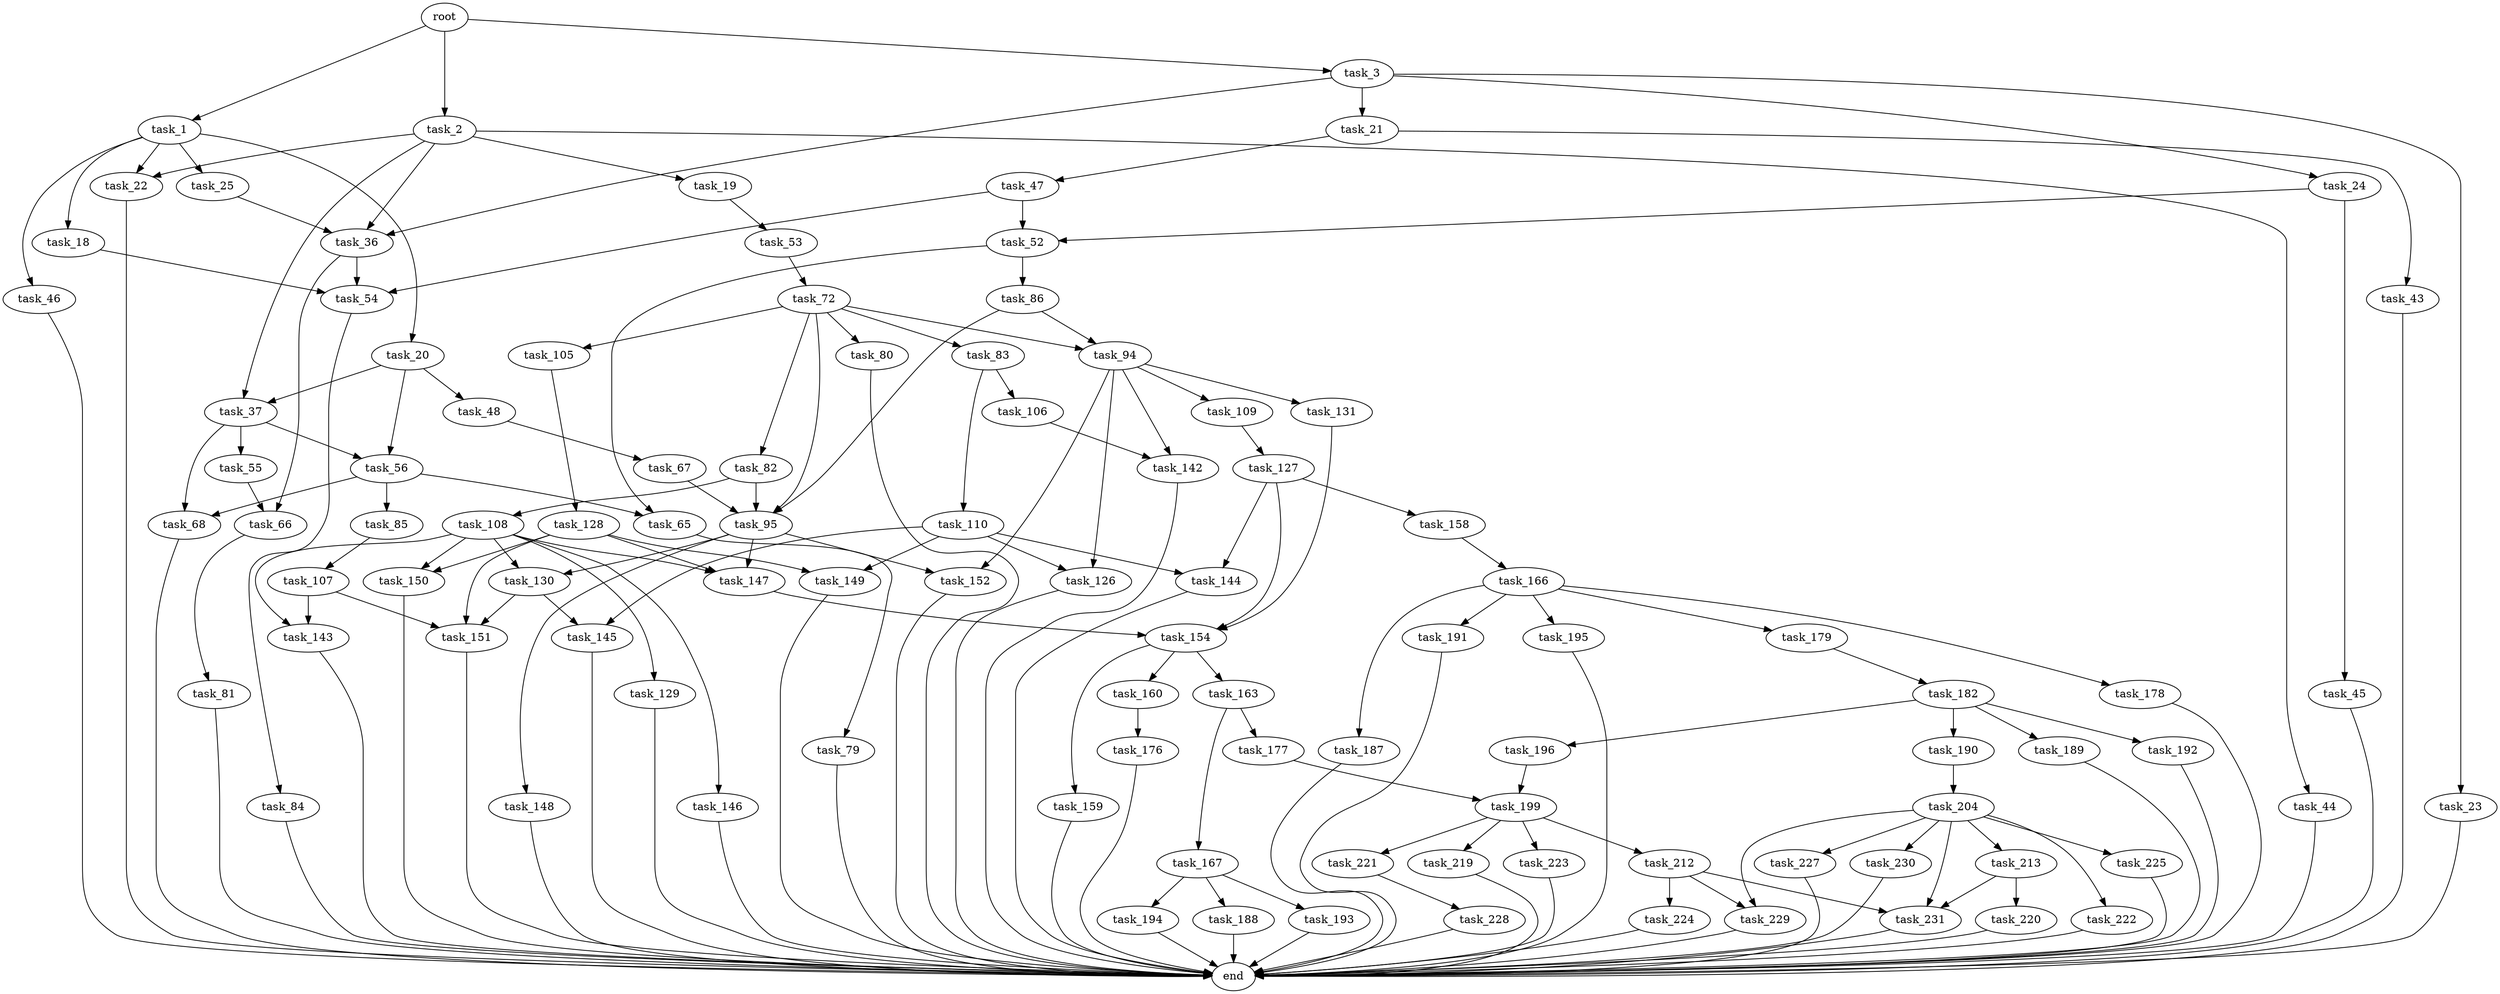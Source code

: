 digraph G {
  root [size="0.000000"];
  task_1 [size="8392661610.000000"];
  task_2 [size="110326920466.000000"];
  task_3 [size="257209274128.000000"];
  task_18 [size="3905705055.000000"];
  task_20 [size="25688217453.000000"];
  task_22 [size="10327813647.000000"];
  task_25 [size="29356141487.000000"];
  task_46 [size="487299550306.000000"];
  task_19 [size="8589934592.000000"];
  task_36 [size="28991029248.000000"];
  task_37 [size="920878117.000000"];
  task_44 [size="463605646085.000000"];
  task_21 [size="491713306755.000000"];
  task_23 [size="43757932500.000000"];
  task_24 [size="1951779102.000000"];
  task_54 [size="205585092498.000000"];
  task_53 [size="1073741824000.000000"];
  task_48 [size="444057318031.000000"];
  task_56 [size="28991029248.000000"];
  task_43 [size="775557879564.000000"];
  task_47 [size="7595743374.000000"];
  end [size="0.000000"];
  task_45 [size="6950255265.000000"];
  task_52 [size="1893254469.000000"];
  task_66 [size="782757789696.000000"];
  task_55 [size="33755982474.000000"];
  task_68 [size="23816649362.000000"];
  task_67 [size="14056733930.000000"];
  task_65 [size="4670641212.000000"];
  task_86 [size="7302516133.000000"];
  task_72 [size="1073741824000.000000"];
  task_84 [size="274996895228.000000"];
  task_85 [size="549755813888.000000"];
  task_79 [size="4189890035.000000"];
  task_81 [size="166637054325.000000"];
  task_95 [size="101271030696.000000"];
  task_80 [size="782757789696.000000"];
  task_82 [size="231928233984.000000"];
  task_83 [size="549755813888.000000"];
  task_94 [size="844492186460.000000"];
  task_105 [size="273019282384.000000"];
  task_108 [size="368293445632.000000"];
  task_106 [size="120809915712.000000"];
  task_110 [size="23866372012.000000"];
  task_107 [size="85674369144.000000"];
  task_109 [size="881529533716.000000"];
  task_126 [size="24504104719.000000"];
  task_131 [size="1073741824000.000000"];
  task_142 [size="196996598872.000000"];
  task_152 [size="374165164932.000000"];
  task_130 [size="2072032344.000000"];
  task_147 [size="782757789696.000000"];
  task_148 [size="68719476736.000000"];
  task_128 [size="374763383416.000000"];
  task_143 [size="295849848819.000000"];
  task_151 [size="368293445632.000000"];
  task_129 [size="38552030013.000000"];
  task_146 [size="43675176152.000000"];
  task_150 [size="10674274125.000000"];
  task_127 [size="17771440643.000000"];
  task_144 [size="1073741824000.000000"];
  task_145 [size="1736719918.000000"];
  task_149 [size="78501968557.000000"];
  task_154 [size="15302578137.000000"];
  task_158 [size="51396236878.000000"];
  task_159 [size="605793246881.000000"];
  task_160 [size="231928233984.000000"];
  task_163 [size="1355060369328.000000"];
  task_166 [size="8606855380.000000"];
  task_176 [size="549755813888.000000"];
  task_167 [size="1073741824000.000000"];
  task_177 [size="28991029248.000000"];
  task_178 [size="28991029248.000000"];
  task_179 [size="11294574223.000000"];
  task_187 [size="4662143093.000000"];
  task_191 [size="231928233984.000000"];
  task_195 [size="1646572883.000000"];
  task_188 [size="277382229956.000000"];
  task_193 [size="140084312616.000000"];
  task_194 [size="368293445632.000000"];
  task_199 [size="263654147051.000000"];
  task_182 [size="476583025568.000000"];
  task_189 [size="86841911900.000000"];
  task_190 [size="2454697516.000000"];
  task_192 [size="15041254508.000000"];
  task_196 [size="395900234256.000000"];
  task_204 [size="231928233984.000000"];
  task_212 [size="190646057916.000000"];
  task_219 [size="28991029248.000000"];
  task_221 [size="111145230367.000000"];
  task_223 [size="1346150303127.000000"];
  task_213 [size="51727163981.000000"];
  task_222 [size="36385741609.000000"];
  task_225 [size="4392807586.000000"];
  task_227 [size="1073741824000.000000"];
  task_229 [size="97220709990.000000"];
  task_230 [size="28991029248.000000"];
  task_231 [size="368293445632.000000"];
  task_224 [size="6800096499.000000"];
  task_220 [size="8589934592.000000"];
  task_228 [size="16009556126.000000"];

  root -> task_1 [size="1.000000"];
  root -> task_2 [size="1.000000"];
  root -> task_3 [size="1.000000"];
  task_1 -> task_18 [size="33554432.000000"];
  task_1 -> task_20 [size="33554432.000000"];
  task_1 -> task_22 [size="33554432.000000"];
  task_1 -> task_25 [size="33554432.000000"];
  task_1 -> task_46 [size="33554432.000000"];
  task_2 -> task_19 [size="301989888.000000"];
  task_2 -> task_22 [size="301989888.000000"];
  task_2 -> task_36 [size="301989888.000000"];
  task_2 -> task_37 [size="301989888.000000"];
  task_2 -> task_44 [size="301989888.000000"];
  task_3 -> task_21 [size="209715200.000000"];
  task_3 -> task_23 [size="209715200.000000"];
  task_3 -> task_24 [size="209715200.000000"];
  task_3 -> task_36 [size="209715200.000000"];
  task_18 -> task_54 [size="209715200.000000"];
  task_20 -> task_37 [size="75497472.000000"];
  task_20 -> task_48 [size="75497472.000000"];
  task_20 -> task_56 [size="75497472.000000"];
  task_22 -> end [size="1.000000"];
  task_25 -> task_36 [size="679477248.000000"];
  task_46 -> end [size="1.000000"];
  task_19 -> task_53 [size="33554432.000000"];
  task_36 -> task_54 [size="75497472.000000"];
  task_36 -> task_66 [size="75497472.000000"];
  task_37 -> task_55 [size="33554432.000000"];
  task_37 -> task_56 [size="33554432.000000"];
  task_37 -> task_68 [size="33554432.000000"];
  task_44 -> end [size="1.000000"];
  task_21 -> task_43 [size="411041792.000000"];
  task_21 -> task_47 [size="411041792.000000"];
  task_23 -> end [size="1.000000"];
  task_24 -> task_45 [size="33554432.000000"];
  task_24 -> task_52 [size="33554432.000000"];
  task_54 -> task_84 [size="679477248.000000"];
  task_53 -> task_72 [size="838860800.000000"];
  task_48 -> task_67 [size="301989888.000000"];
  task_56 -> task_65 [size="75497472.000000"];
  task_56 -> task_68 [size="75497472.000000"];
  task_56 -> task_85 [size="75497472.000000"];
  task_43 -> end [size="1.000000"];
  task_47 -> task_52 [size="411041792.000000"];
  task_47 -> task_54 [size="411041792.000000"];
  task_45 -> end [size="1.000000"];
  task_52 -> task_65 [size="134217728.000000"];
  task_52 -> task_86 [size="134217728.000000"];
  task_66 -> task_81 [size="679477248.000000"];
  task_55 -> task_66 [size="536870912.000000"];
  task_68 -> end [size="1.000000"];
  task_67 -> task_95 [size="301989888.000000"];
  task_65 -> task_79 [size="75497472.000000"];
  task_86 -> task_94 [size="679477248.000000"];
  task_86 -> task_95 [size="679477248.000000"];
  task_72 -> task_80 [size="838860800.000000"];
  task_72 -> task_82 [size="838860800.000000"];
  task_72 -> task_83 [size="838860800.000000"];
  task_72 -> task_94 [size="838860800.000000"];
  task_72 -> task_95 [size="838860800.000000"];
  task_72 -> task_105 [size="838860800.000000"];
  task_84 -> end [size="1.000000"];
  task_85 -> task_107 [size="536870912.000000"];
  task_79 -> end [size="1.000000"];
  task_81 -> end [size="1.000000"];
  task_95 -> task_130 [size="134217728.000000"];
  task_95 -> task_147 [size="134217728.000000"];
  task_95 -> task_148 [size="134217728.000000"];
  task_95 -> task_152 [size="134217728.000000"];
  task_80 -> end [size="1.000000"];
  task_82 -> task_95 [size="301989888.000000"];
  task_82 -> task_108 [size="301989888.000000"];
  task_83 -> task_106 [size="536870912.000000"];
  task_83 -> task_110 [size="536870912.000000"];
  task_94 -> task_109 [size="536870912.000000"];
  task_94 -> task_126 [size="536870912.000000"];
  task_94 -> task_131 [size="536870912.000000"];
  task_94 -> task_142 [size="536870912.000000"];
  task_94 -> task_152 [size="536870912.000000"];
  task_105 -> task_128 [size="209715200.000000"];
  task_108 -> task_129 [size="411041792.000000"];
  task_108 -> task_130 [size="411041792.000000"];
  task_108 -> task_143 [size="411041792.000000"];
  task_108 -> task_146 [size="411041792.000000"];
  task_108 -> task_147 [size="411041792.000000"];
  task_108 -> task_150 [size="411041792.000000"];
  task_106 -> task_142 [size="134217728.000000"];
  task_110 -> task_126 [size="411041792.000000"];
  task_110 -> task_144 [size="411041792.000000"];
  task_110 -> task_145 [size="411041792.000000"];
  task_110 -> task_149 [size="411041792.000000"];
  task_107 -> task_143 [size="75497472.000000"];
  task_107 -> task_151 [size="75497472.000000"];
  task_109 -> task_127 [size="536870912.000000"];
  task_126 -> end [size="1.000000"];
  task_131 -> task_154 [size="838860800.000000"];
  task_142 -> end [size="1.000000"];
  task_152 -> end [size="1.000000"];
  task_130 -> task_145 [size="33554432.000000"];
  task_130 -> task_151 [size="33554432.000000"];
  task_147 -> task_154 [size="679477248.000000"];
  task_148 -> end [size="1.000000"];
  task_128 -> task_147 [size="301989888.000000"];
  task_128 -> task_149 [size="301989888.000000"];
  task_128 -> task_150 [size="301989888.000000"];
  task_128 -> task_151 [size="301989888.000000"];
  task_143 -> end [size="1.000000"];
  task_151 -> end [size="1.000000"];
  task_129 -> end [size="1.000000"];
  task_146 -> end [size="1.000000"];
  task_150 -> end [size="1.000000"];
  task_127 -> task_144 [size="301989888.000000"];
  task_127 -> task_154 [size="301989888.000000"];
  task_127 -> task_158 [size="301989888.000000"];
  task_144 -> end [size="1.000000"];
  task_145 -> end [size="1.000000"];
  task_149 -> end [size="1.000000"];
  task_154 -> task_159 [size="301989888.000000"];
  task_154 -> task_160 [size="301989888.000000"];
  task_154 -> task_163 [size="301989888.000000"];
  task_158 -> task_166 [size="838860800.000000"];
  task_159 -> end [size="1.000000"];
  task_160 -> task_176 [size="301989888.000000"];
  task_163 -> task_167 [size="838860800.000000"];
  task_163 -> task_177 [size="838860800.000000"];
  task_166 -> task_178 [size="536870912.000000"];
  task_166 -> task_179 [size="536870912.000000"];
  task_166 -> task_187 [size="536870912.000000"];
  task_166 -> task_191 [size="536870912.000000"];
  task_166 -> task_195 [size="536870912.000000"];
  task_176 -> end [size="1.000000"];
  task_167 -> task_188 [size="838860800.000000"];
  task_167 -> task_193 [size="838860800.000000"];
  task_167 -> task_194 [size="838860800.000000"];
  task_177 -> task_199 [size="75497472.000000"];
  task_178 -> end [size="1.000000"];
  task_179 -> task_182 [size="209715200.000000"];
  task_187 -> end [size="1.000000"];
  task_191 -> end [size="1.000000"];
  task_195 -> end [size="1.000000"];
  task_188 -> end [size="1.000000"];
  task_193 -> end [size="1.000000"];
  task_194 -> end [size="1.000000"];
  task_199 -> task_212 [size="411041792.000000"];
  task_199 -> task_219 [size="411041792.000000"];
  task_199 -> task_221 [size="411041792.000000"];
  task_199 -> task_223 [size="411041792.000000"];
  task_182 -> task_189 [size="536870912.000000"];
  task_182 -> task_190 [size="536870912.000000"];
  task_182 -> task_192 [size="536870912.000000"];
  task_182 -> task_196 [size="536870912.000000"];
  task_189 -> end [size="1.000000"];
  task_190 -> task_204 [size="209715200.000000"];
  task_192 -> end [size="1.000000"];
  task_196 -> task_199 [size="411041792.000000"];
  task_204 -> task_213 [size="301989888.000000"];
  task_204 -> task_222 [size="301989888.000000"];
  task_204 -> task_225 [size="301989888.000000"];
  task_204 -> task_227 [size="301989888.000000"];
  task_204 -> task_229 [size="301989888.000000"];
  task_204 -> task_230 [size="301989888.000000"];
  task_204 -> task_231 [size="301989888.000000"];
  task_212 -> task_224 [size="301989888.000000"];
  task_212 -> task_229 [size="301989888.000000"];
  task_212 -> task_231 [size="301989888.000000"];
  task_219 -> end [size="1.000000"];
  task_221 -> task_228 [size="209715200.000000"];
  task_223 -> end [size="1.000000"];
  task_213 -> task_220 [size="75497472.000000"];
  task_213 -> task_231 [size="75497472.000000"];
  task_222 -> end [size="1.000000"];
  task_225 -> end [size="1.000000"];
  task_227 -> end [size="1.000000"];
  task_229 -> end [size="1.000000"];
  task_230 -> end [size="1.000000"];
  task_231 -> end [size="1.000000"];
  task_224 -> end [size="1.000000"];
  task_220 -> end [size="1.000000"];
  task_228 -> end [size="1.000000"];
}

